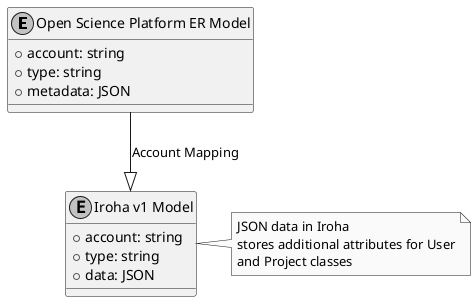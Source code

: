@startuml

skinparam monochrome true


entity "Open Science Platform ER Model" as OpenScience {
  + account: string
  + type: string
  + metadata: JSON
}

entity "Iroha v1 Model" as Iroha {
  + account: string
  + type: string
  + data: JSON
}

' Relationship between the two models
OpenScience --|> Iroha : Account Mapping

' Attribute definitions in Iroha for the JSON usage
note right of Iroha
  JSON data in Iroha
  stores additional attributes for User
  and Project classes
end note

@enduml

